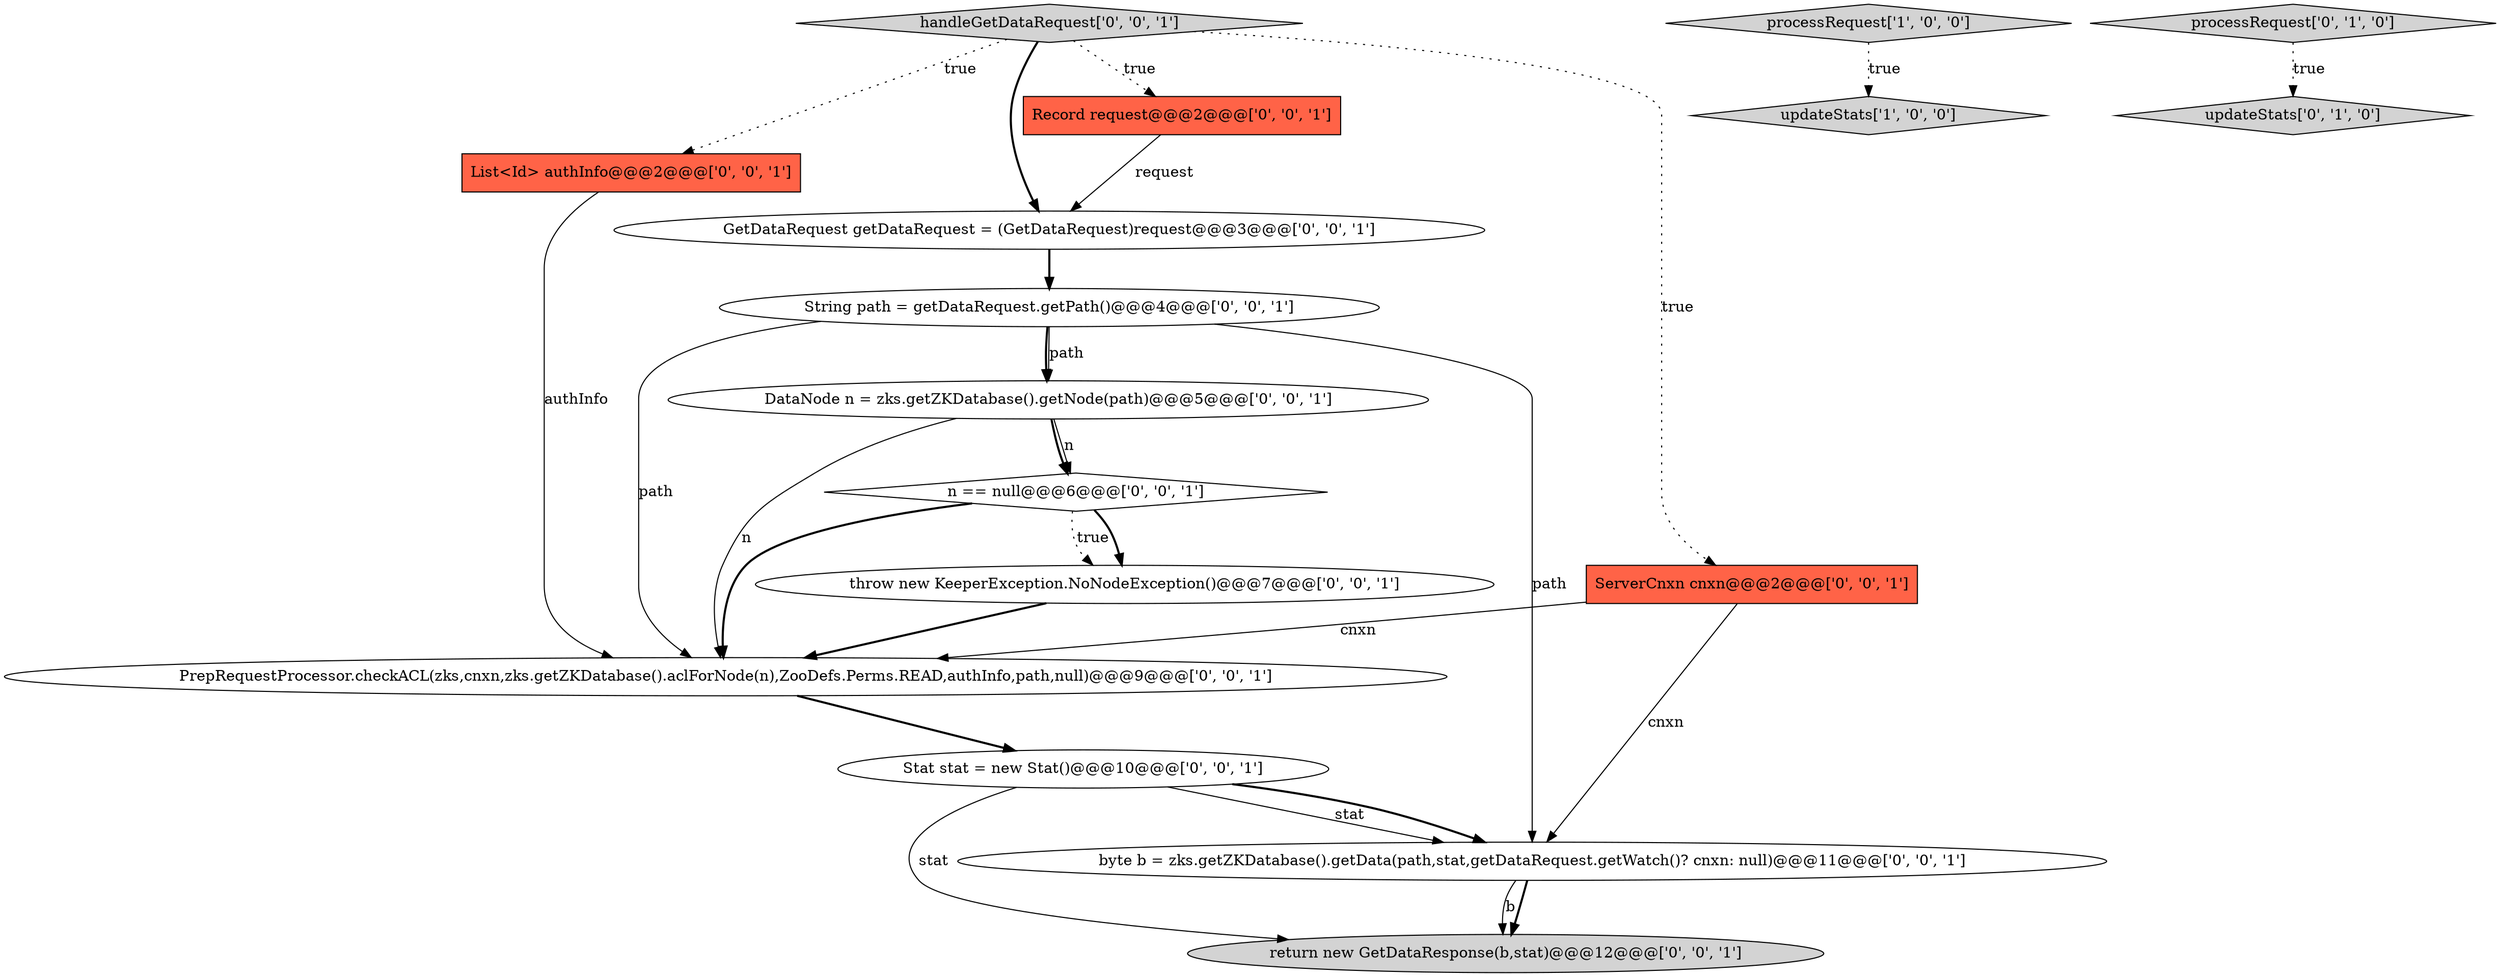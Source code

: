 digraph {
8 [style = filled, label = "Stat stat = new Stat()@@@10@@@['0', '0', '1']", fillcolor = white, shape = ellipse image = "AAA0AAABBB3BBB"];
15 [style = filled, label = "n == null@@@6@@@['0', '0', '1']", fillcolor = white, shape = diamond image = "AAA0AAABBB3BBB"];
0 [style = filled, label = "processRequest['1', '0', '0']", fillcolor = lightgray, shape = diamond image = "AAA0AAABBB1BBB"];
12 [style = filled, label = "String path = getDataRequest.getPath()@@@4@@@['0', '0', '1']", fillcolor = white, shape = ellipse image = "AAA0AAABBB3BBB"];
2 [style = filled, label = "updateStats['0', '1', '0']", fillcolor = lightgray, shape = diamond image = "AAA0AAABBB2BBB"];
1 [style = filled, label = "updateStats['1', '0', '0']", fillcolor = lightgray, shape = diamond image = "AAA0AAABBB1BBB"];
3 [style = filled, label = "processRequest['0', '1', '0']", fillcolor = lightgray, shape = diamond image = "AAA0AAABBB2BBB"];
7 [style = filled, label = "GetDataRequest getDataRequest = (GetDataRequest)request@@@3@@@['0', '0', '1']", fillcolor = white, shape = ellipse image = "AAA0AAABBB3BBB"];
9 [style = filled, label = "return new GetDataResponse(b,stat)@@@12@@@['0', '0', '1']", fillcolor = lightgray, shape = ellipse image = "AAA0AAABBB3BBB"];
6 [style = filled, label = "PrepRequestProcessor.checkACL(zks,cnxn,zks.getZKDatabase().aclForNode(n),ZooDefs.Perms.READ,authInfo,path,null)@@@9@@@['0', '0', '1']", fillcolor = white, shape = ellipse image = "AAA0AAABBB3BBB"];
10 [style = filled, label = "byte b = zks.getZKDatabase().getData(path,stat,getDataRequest.getWatch()? cnxn: null)@@@11@@@['0', '0', '1']", fillcolor = white, shape = ellipse image = "AAA0AAABBB3BBB"];
11 [style = filled, label = "handleGetDataRequest['0', '0', '1']", fillcolor = lightgray, shape = diamond image = "AAA0AAABBB3BBB"];
13 [style = filled, label = "DataNode n = zks.getZKDatabase().getNode(path)@@@5@@@['0', '0', '1']", fillcolor = white, shape = ellipse image = "AAA0AAABBB3BBB"];
16 [style = filled, label = "Record request@@@2@@@['0', '0', '1']", fillcolor = tomato, shape = box image = "AAA0AAABBB3BBB"];
5 [style = filled, label = "throw new KeeperException.NoNodeException()@@@7@@@['0', '0', '1']", fillcolor = white, shape = ellipse image = "AAA0AAABBB3BBB"];
4 [style = filled, label = "List<Id> authInfo@@@2@@@['0', '0', '1']", fillcolor = tomato, shape = box image = "AAA0AAABBB3BBB"];
14 [style = filled, label = "ServerCnxn cnxn@@@2@@@['0', '0', '1']", fillcolor = tomato, shape = box image = "AAA0AAABBB3BBB"];
4->6 [style = solid, label="authInfo"];
16->7 [style = solid, label="request"];
13->15 [style = bold, label=""];
0->1 [style = dotted, label="true"];
10->9 [style = bold, label=""];
8->10 [style = solid, label="stat"];
14->10 [style = solid, label="cnxn"];
6->8 [style = bold, label=""];
10->9 [style = solid, label="b"];
15->6 [style = bold, label=""];
12->13 [style = bold, label=""];
11->7 [style = bold, label=""];
14->6 [style = solid, label="cnxn"];
11->16 [style = dotted, label="true"];
15->5 [style = dotted, label="true"];
7->12 [style = bold, label=""];
13->15 [style = solid, label="n"];
11->14 [style = dotted, label="true"];
8->9 [style = solid, label="stat"];
3->2 [style = dotted, label="true"];
15->5 [style = bold, label=""];
12->6 [style = solid, label="path"];
12->10 [style = solid, label="path"];
11->4 [style = dotted, label="true"];
12->13 [style = solid, label="path"];
8->10 [style = bold, label=""];
13->6 [style = solid, label="n"];
5->6 [style = bold, label=""];
}
